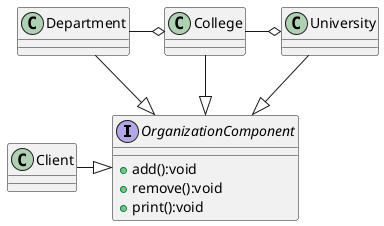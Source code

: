@startuml
'https://plantuml.com/class-diagram

'提供组合中各成分的统一标准：学校，学院，系都可以看做一个组织
interface OrganizationComponent {
'内部指定了操作叶子和树上节点的 统一方法.具体实现交给子类
+add():void
+remove():void
+print():void
}

'系：是一个叶子节点，只能作为被操作的角色
class Department{}

'学院：是非叶子，可以被操作，，也可以操作 其子节点，也就是系
class College{}

'学校：根节点，可以被操作，也可以操作子节点，也就是学院
class University{}

'需求的调用者
class Client{}

Client -|> OrganizationComponent
Department --|> OrganizationComponent
College --|> OrganizationComponent
University --|> OrganizationComponent

'实际上，节点内部聚合 的对象应该是OrganizationComponent类型的，但是运行类型是各子类因此具体的聚合关系应该是聚合OC这个对象，这里直接用具体的子类型表示这种聚合

Department -o College

College -o University

@enduml